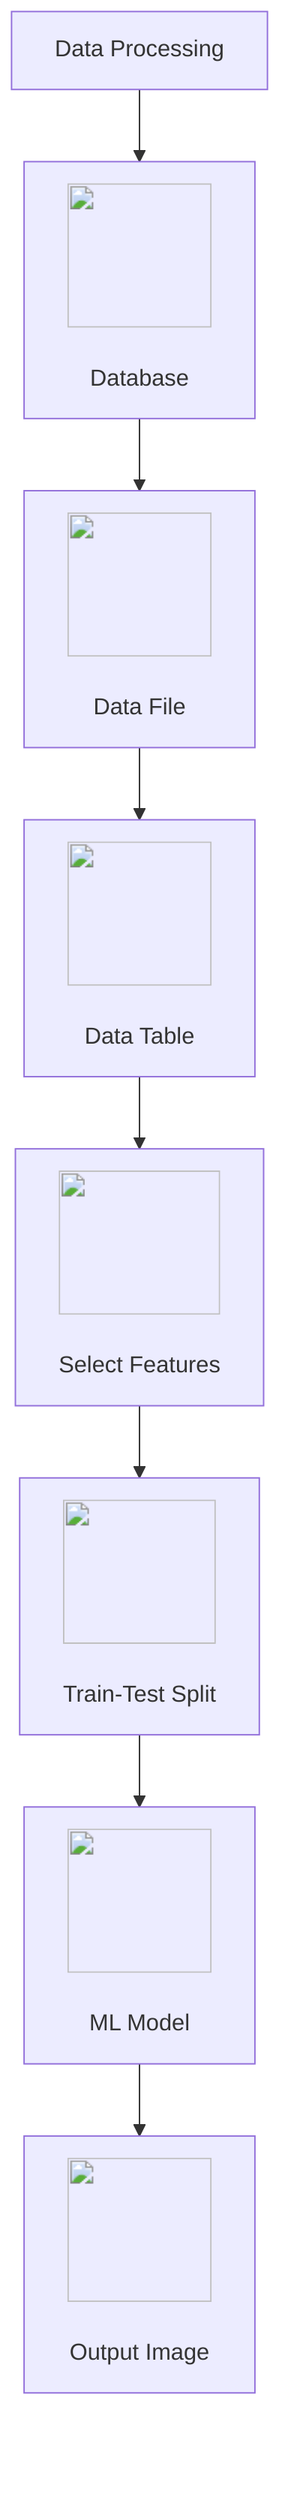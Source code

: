 graph TD;
	A["Data Processing"] --> B["<img src='icons/database.svg' width=100 height=100/> <br/> Database"];
	B --> C["<img src='icons/file.svg' width=100 height=100/> <br/> Data File"];
	C --> D["<img src='icons/table.svg' width=100 height=100/> <br/> Data Table"];
	D --> E["<img src='icons/column_split.svg' width=100 height=100/> <br/> Select Features"];
	E --> F["<img src='icons/row_split.svg' width=100 height=100/> <br/> Train-Test Split"];
	F --> G["<img src='icons/brain.svg' width=100 height=100/> <br/> ML Model"];
	G --> H["<img src='icons/image.svg' width=100 height=100/> <br/> Output Image"];
